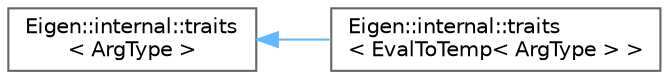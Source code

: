 digraph "类继承关系图"
{
 // LATEX_PDF_SIZE
  bgcolor="transparent";
  edge [fontname=Helvetica,fontsize=10,labelfontname=Helvetica,labelfontsize=10];
  node [fontname=Helvetica,fontsize=10,shape=box,height=0.2,width=0.4];
  rankdir="LR";
  Node0 [id="Node000000",label="Eigen::internal::traits\l\< ArgType \>",height=0.2,width=0.4,color="grey40", fillcolor="white", style="filled",URL="$struct_eigen_1_1internal_1_1traits.html",tooltip=" "];
  Node0 -> Node1 [id="edge4382_Node000000_Node000001",dir="back",color="steelblue1",style="solid",tooltip=" "];
  Node1 [id="Node000001",label="Eigen::internal::traits\l\< EvalToTemp\< ArgType \> \>",height=0.2,width=0.4,color="grey40", fillcolor="white", style="filled",URL="$struct_eigen_1_1internal_1_1traits_3_01_eval_to_temp_3_01_arg_type_01_4_01_4.html",tooltip=" "];
}
